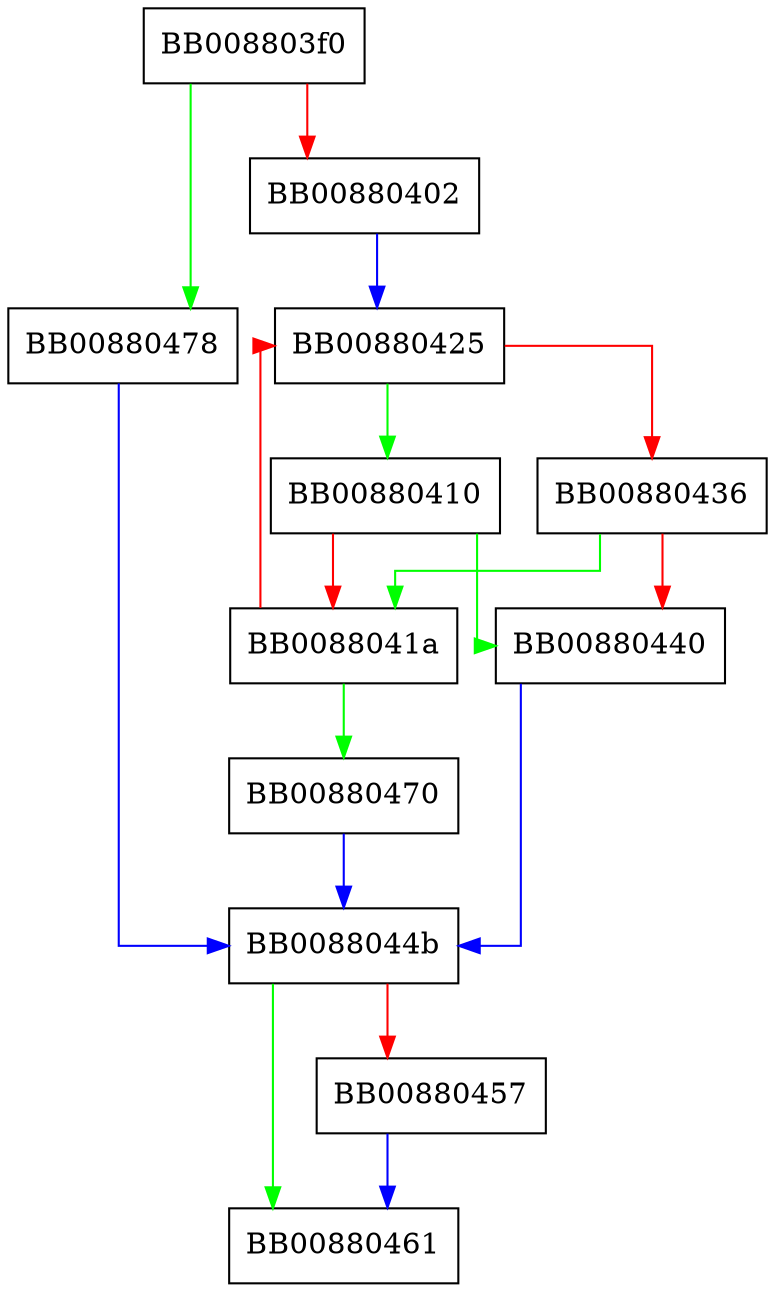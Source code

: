 digraph _IO_file_write {
  node [shape="box"];
  graph [splines=ortho];
  BB008803f0 -> BB00880478 [color="green"];
  BB008803f0 -> BB00880402 [color="red"];
  BB00880402 -> BB00880425 [color="blue"];
  BB00880410 -> BB00880440 [color="green"];
  BB00880410 -> BB0088041a [color="red"];
  BB0088041a -> BB00880470 [color="green"];
  BB0088041a -> BB00880425 [color="red"];
  BB00880425 -> BB00880410 [color="green"];
  BB00880425 -> BB00880436 [color="red"];
  BB00880436 -> BB0088041a [color="green"];
  BB00880436 -> BB00880440 [color="red"];
  BB00880440 -> BB0088044b [color="blue"];
  BB0088044b -> BB00880461 [color="green"];
  BB0088044b -> BB00880457 [color="red"];
  BB00880457 -> BB00880461 [color="blue"];
  BB00880470 -> BB0088044b [color="blue"];
  BB00880478 -> BB0088044b [color="blue"];
}